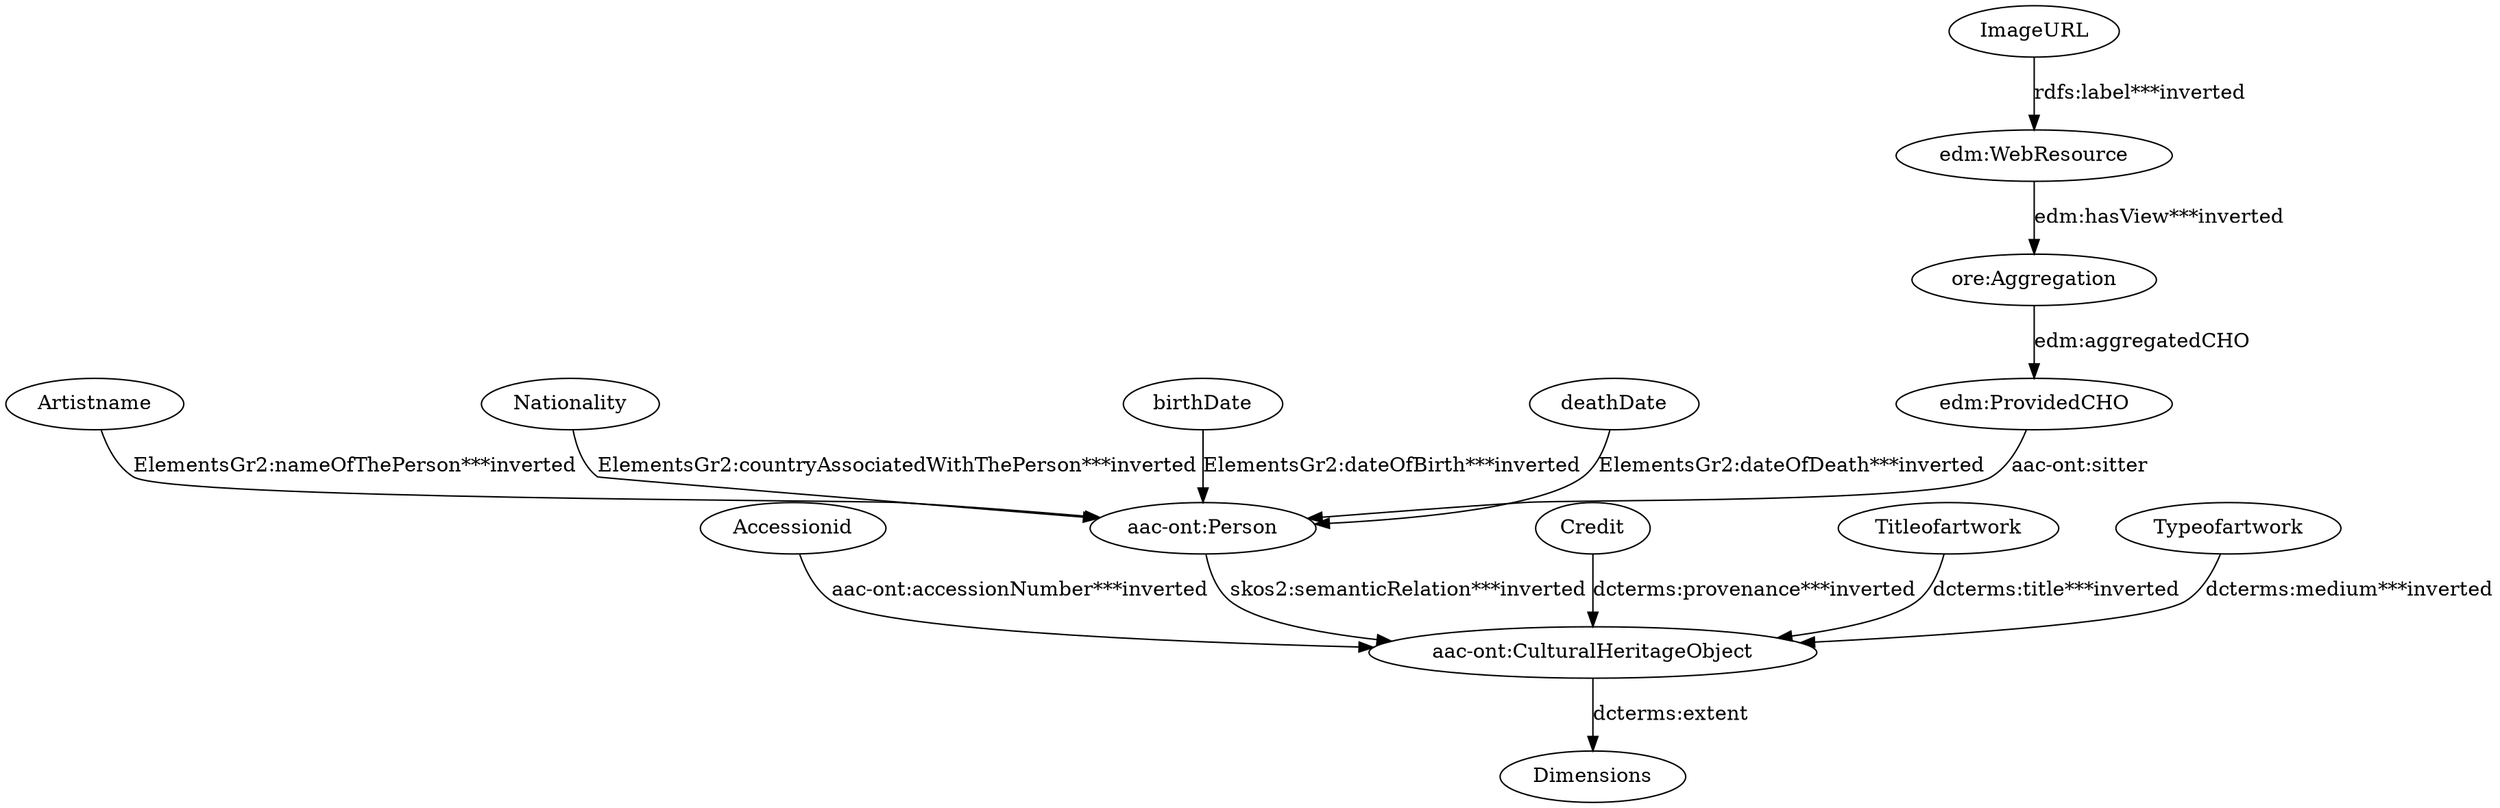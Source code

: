 digraph {
  Accessionid [type=attribute_name,label=Accessionid]
  "aac-ont:CulturalHeritageObject1" [type=class_uri,label="aac-ont:CulturalHeritageObject"]
  Artistname [type=attribute_name,label=Artistname]
  "aac-ont:Person1" [type=class_uri,label="aac-ont:Person"]
  Credit [type=attribute_name,label=Credit]
  ImageURL [type=attribute_name,label=ImageURL]
  "edm:WebResource1" [type=class_uri,label="edm:WebResource"]
  Nationality [type=attribute_name,label=Nationality]
  Titleofartwork [type=attribute_name,label=Titleofartwork]
  Typeofartwork [type=attribute_name,label=Typeofartwork]
  Dimensions [type=attribute_name,label=Dimensions]
  birthDate [type=attribute_name,label=birthDate]
  deathDate [type=attribute_name,label=deathDate]
  "edm:ProvidedCHO" [type=class_uri,label="edm:ProvidedCHO"]
  "ore:Aggregation" [type=class_uri,label="ore:Aggregation"]
  Accessionid -> "aac-ont:CulturalHeritageObject1" [type=st_property_uri,label="aac-ont:accessionNumber***inverted"]
  Artistname -> "aac-ont:Person1" [type=st_property_uri,label="ElementsGr2:nameOfThePerson***inverted"]
  Credit -> "aac-ont:CulturalHeritageObject1" [type=st_property_uri,label="dcterms:provenance***inverted"]
  ImageURL -> "edm:WebResource1" [type=st_property_uri,label="rdfs:label***inverted"]
  Nationality -> "aac-ont:Person1" [type=st_property_uri,label="ElementsGr2:countryAssociatedWithThePerson***inverted"]
  Titleofartwork -> "aac-ont:CulturalHeritageObject1" [type=st_property_uri,label="dcterms:title***inverted"]
  Typeofartwork -> "aac-ont:CulturalHeritageObject1" [type=st_property_uri,label="dcterms:medium***inverted"]
  "aac-ont:CulturalHeritageObject1" -> Dimensions [label="dcterms:extent",type=st_property_uri]
  "aac-ont:Person1" -> "aac-ont:CulturalHeritageObject1" [type=inherited,label="skos2:semanticRelation***inverted"]
  birthDate -> "aac-ont:Person1" [type=st_property_uri,label="ElementsGr2:dateOfBirth***inverted"]
  deathDate -> "aac-ont:Person1" [type=st_property_uri,label="ElementsGr2:dateOfDeath***inverted"]
  "edm:ProvidedCHO" -> "aac-ont:Person1" [label="aac-ont:sitter",type=direct_property_uri]
  "edm:WebResource1" -> "ore:Aggregation" [type=direct_property_uri,label="edm:hasView***inverted"]
  "ore:Aggregation" -> "edm:ProvidedCHO" [label="edm:aggregatedCHO",type=direct_property_uri]
}
